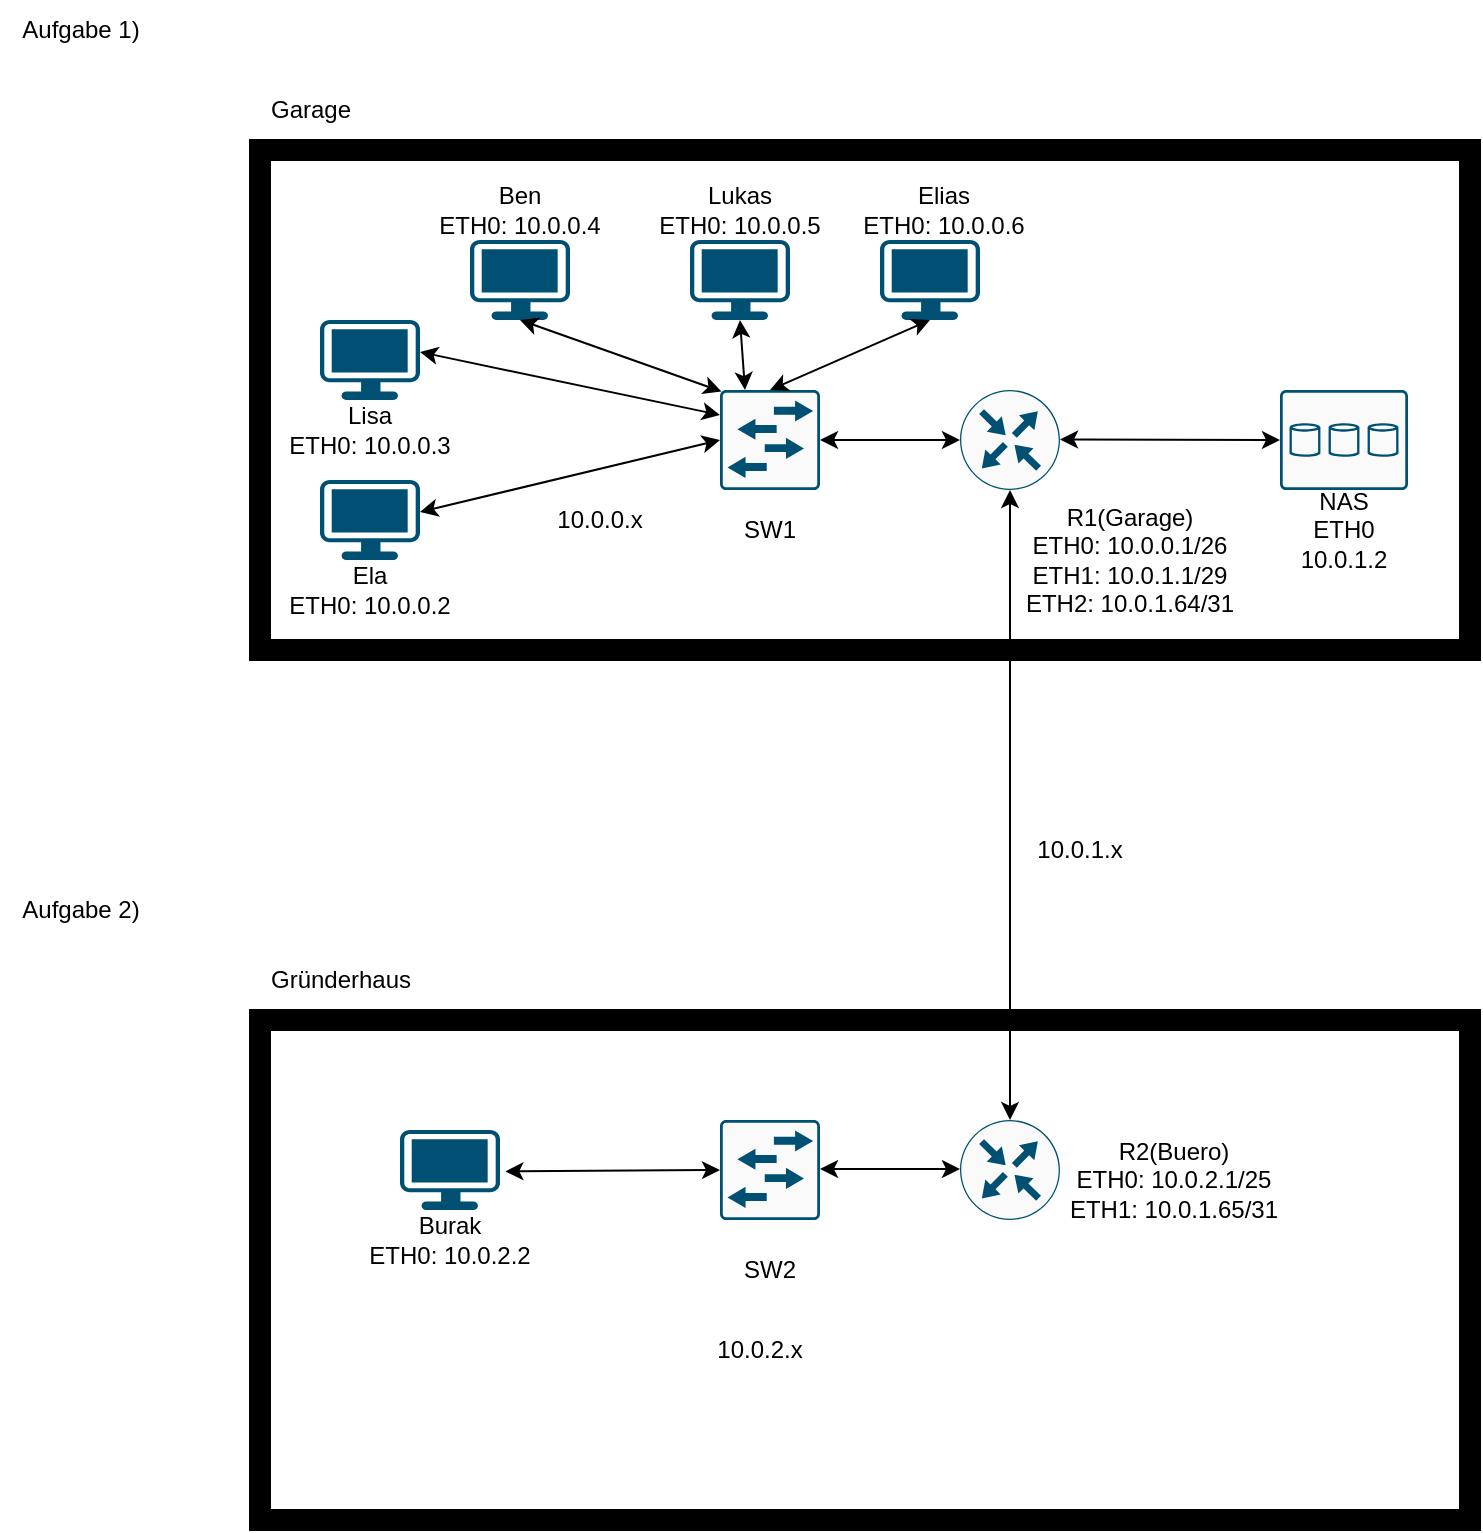 <mxfile version="22.1.7" type="github">
  <diagram name="Page-1" id="mdRRMtuVeTIjFb40L8kL">
    <mxGraphModel dx="1430" dy="801" grid="1" gridSize="10" guides="1" tooltips="1" connect="1" arrows="1" fold="1" page="1" pageScale="1" pageWidth="850" pageHeight="1100" math="0" shadow="0">
      <root>
        <mxCell id="0" />
        <mxCell id="1" parent="0" />
        <mxCell id="7QGsmMVUfDR6YN50u26e-1" value="Aufgabe 1)" style="text;html=1;align=center;verticalAlign=middle;resizable=0;points=[];autosize=1;strokeColor=none;fillColor=none;" vertex="1" parent="1">
          <mxGeometry width="80" height="30" as="geometry" />
        </mxCell>
        <mxCell id="7QGsmMVUfDR6YN50u26e-2" value="Aufgabe 2)" style="text;html=1;align=center;verticalAlign=middle;resizable=0;points=[];autosize=1;strokeColor=none;fillColor=none;" vertex="1" parent="1">
          <mxGeometry y="440" width="80" height="30" as="geometry" />
        </mxCell>
        <mxCell id="7QGsmMVUfDR6YN50u26e-3" value="" style="sketch=0;points=[[0.015,0.015,0],[0.985,0.015,0],[0.985,0.985,0],[0.015,0.985,0],[0.25,0,0],[0.5,0,0],[0.75,0,0],[1,0.25,0],[1,0.5,0],[1,0.75,0],[0.75,1,0],[0.5,1,0],[0.25,1,0],[0,0.75,0],[0,0.5,0],[0,0.25,0]];verticalLabelPosition=bottom;html=1;verticalAlign=top;aspect=fixed;align=center;pointerEvents=1;shape=mxgraph.cisco19.rect;prIcon=l2_switch;fillColor=#FAFAFA;strokeColor=#005073;" vertex="1" parent="1">
          <mxGeometry x="360" y="195" width="50" height="50" as="geometry" />
        </mxCell>
        <mxCell id="7QGsmMVUfDR6YN50u26e-4" value="" style="sketch=0;points=[[0.5,0,0],[1,0.5,0],[0.5,1,0],[0,0.5,0],[0.145,0.145,0],[0.856,0.145,0],[0.855,0.856,0],[0.145,0.855,0]];verticalLabelPosition=bottom;html=1;verticalAlign=top;aspect=fixed;align=center;pointerEvents=1;shape=mxgraph.cisco19.rect;prIcon=router;fillColor=#FAFAFA;strokeColor=#005073;" vertex="1" parent="1">
          <mxGeometry x="480" y="195" width="50" height="50" as="geometry" />
        </mxCell>
        <mxCell id="7QGsmMVUfDR6YN50u26e-5" value="" style="points=[[0.03,0.03,0],[0.5,0,0],[0.97,0.03,0],[1,0.4,0],[0.97,0.745,0],[0.5,1,0],[0.03,0.745,0],[0,0.4,0]];verticalLabelPosition=bottom;sketch=0;html=1;verticalAlign=top;aspect=fixed;align=center;pointerEvents=1;shape=mxgraph.cisco19.workstation;fillColor=#005073;strokeColor=none;" vertex="1" parent="1">
          <mxGeometry x="235" y="120" width="50" height="40" as="geometry" />
        </mxCell>
        <mxCell id="7QGsmMVUfDR6YN50u26e-6" value="" style="points=[[0.03,0.03,0],[0.5,0,0],[0.97,0.03,0],[1,0.4,0],[0.97,0.745,0],[0.5,1,0],[0.03,0.745,0],[0,0.4,0]];verticalLabelPosition=bottom;sketch=0;html=1;verticalAlign=top;aspect=fixed;align=center;pointerEvents=1;shape=mxgraph.cisco19.workstation;fillColor=#005073;strokeColor=none;" vertex="1" parent="1">
          <mxGeometry x="345" y="120" width="50" height="40" as="geometry" />
        </mxCell>
        <mxCell id="7QGsmMVUfDR6YN50u26e-7" value="" style="points=[[0.03,0.03,0],[0.5,0,0],[0.97,0.03,0],[1,0.4,0],[0.97,0.745,0],[0.5,1,0],[0.03,0.745,0],[0,0.4,0]];verticalLabelPosition=bottom;sketch=0;html=1;verticalAlign=top;aspect=fixed;align=center;pointerEvents=1;shape=mxgraph.cisco19.workstation;fillColor=#005073;strokeColor=none;" vertex="1" parent="1">
          <mxGeometry x="440" y="120" width="50" height="40" as="geometry" />
        </mxCell>
        <mxCell id="7QGsmMVUfDR6YN50u26e-8" value="" style="points=[[0.03,0.03,0],[0.5,0,0],[0.97,0.03,0],[1,0.4,0],[0.97,0.745,0],[0.5,1,0],[0.03,0.745,0],[0,0.4,0]];verticalLabelPosition=bottom;sketch=0;html=1;verticalAlign=top;aspect=fixed;align=center;pointerEvents=1;shape=mxgraph.cisco19.workstation;fillColor=#005073;strokeColor=none;" vertex="1" parent="1">
          <mxGeometry x="160" y="160" width="50" height="40" as="geometry" />
        </mxCell>
        <mxCell id="7QGsmMVUfDR6YN50u26e-9" value="" style="points=[[0.03,0.03,0],[0.5,0,0],[0.97,0.03,0],[1,0.4,0],[0.97,0.745,0],[0.5,1,0],[0.03,0.745,0],[0,0.4,0]];verticalLabelPosition=bottom;sketch=0;html=1;verticalAlign=top;aspect=fixed;align=center;pointerEvents=1;shape=mxgraph.cisco19.workstation;fillColor=#005073;strokeColor=none;" vertex="1" parent="1">
          <mxGeometry x="160" y="240" width="50" height="40" as="geometry" />
        </mxCell>
        <mxCell id="7QGsmMVUfDR6YN50u26e-10" value="" style="sketch=0;points=[[0.5,0,0],[1,0.5,0],[0.5,1,0],[0,0.5,0],[0.145,0.145,0],[0.856,0.145,0],[0.855,0.856,0],[0.145,0.855,0]];verticalLabelPosition=bottom;html=1;verticalAlign=top;aspect=fixed;align=center;pointerEvents=1;shape=mxgraph.cisco19.rect;prIcon=router;fillColor=#FAFAFA;strokeColor=#005073;" vertex="1" parent="1">
          <mxGeometry x="480" y="560" width="50" height="50" as="geometry" />
        </mxCell>
        <mxCell id="7QGsmMVUfDR6YN50u26e-11" value="" style="sketch=0;points=[[0.015,0.015,0],[0.985,0.015,0],[0.985,0.985,0],[0.015,0.985,0],[0.25,0,0],[0.5,0,0],[0.75,0,0],[1,0.25,0],[1,0.5,0],[1,0.75,0],[0.75,1,0],[0.5,1,0],[0.25,1,0],[0,0.75,0],[0,0.5,0],[0,0.25,0]];verticalLabelPosition=bottom;html=1;verticalAlign=top;aspect=fixed;align=center;pointerEvents=1;shape=mxgraph.cisco19.rect;prIcon=l2_switch;fillColor=#FAFAFA;strokeColor=#005073;" vertex="1" parent="1">
          <mxGeometry x="360" y="560" width="50" height="50" as="geometry" />
        </mxCell>
        <mxCell id="7QGsmMVUfDR6YN50u26e-12" value="" style="points=[[0.03,0.03,0],[0.5,0,0],[0.97,0.03,0],[1,0.4,0],[0.97,0.745,0],[0.5,1,0],[0.03,0.745,0],[0,0.4,0]];verticalLabelPosition=bottom;sketch=0;html=1;verticalAlign=top;aspect=fixed;align=center;pointerEvents=1;shape=mxgraph.cisco19.workstation;fillColor=#005073;strokeColor=none;" vertex="1" parent="1">
          <mxGeometry x="200" y="565" width="50" height="40" as="geometry" />
        </mxCell>
        <mxCell id="7QGsmMVUfDR6YN50u26e-13" value="" style="sketch=0;points=[[0.015,0.015,0],[0.985,0.015,0],[0.985,0.985,0],[0.015,0.985,0],[0.25,0,0],[0.5,0,0],[0.75,0,0],[1,0.25,0],[1,0.5,0],[1,0.75,0],[0.75,1,0],[0.5,1,0],[0.25,1,0],[0,0.75,0],[0,0.5,0],[0,0.25,0]];verticalLabelPosition=bottom;html=1;verticalAlign=top;aspect=fixed;align=center;pointerEvents=1;shape=mxgraph.cisco19.rect;prIcon=storage;fillColor=#FAFAFA;strokeColor=#005073;" vertex="1" parent="1">
          <mxGeometry x="640" y="195" width="64" height="50" as="geometry" />
        </mxCell>
        <mxCell id="7QGsmMVUfDR6YN50u26e-14" value="" style="endArrow=classic;startArrow=classic;html=1;rounded=0;entryX=0.5;entryY=1;entryDx=0;entryDy=0;entryPerimeter=0;exitX=0.5;exitY=0;exitDx=0;exitDy=0;exitPerimeter=0;" edge="1" parent="1" source="7QGsmMVUfDR6YN50u26e-10" target="7QGsmMVUfDR6YN50u26e-4">
          <mxGeometry width="50" height="50" relative="1" as="geometry">
            <mxPoint x="480" y="620" as="sourcePoint" />
            <mxPoint x="530" y="570" as="targetPoint" />
          </mxGeometry>
        </mxCell>
        <mxCell id="7QGsmMVUfDR6YN50u26e-15" value="" style="endArrow=classic;startArrow=classic;html=1;rounded=0;entryX=1;entryY=0.5;entryDx=0;entryDy=0;entryPerimeter=0;exitX=0;exitY=0.5;exitDx=0;exitDy=0;exitPerimeter=0;" edge="1" parent="1" source="7QGsmMVUfDR6YN50u26e-4" target="7QGsmMVUfDR6YN50u26e-3">
          <mxGeometry width="50" height="50" relative="1" as="geometry">
            <mxPoint x="515" y="570" as="sourcePoint" />
            <mxPoint x="515" y="255" as="targetPoint" />
          </mxGeometry>
        </mxCell>
        <mxCell id="7QGsmMVUfDR6YN50u26e-17" value="" style="endArrow=classic;startArrow=classic;html=1;rounded=0;entryX=1;entryY=0.5;entryDx=0;entryDy=0;entryPerimeter=0;exitX=0;exitY=0.5;exitDx=0;exitDy=0;exitPerimeter=0;" edge="1" parent="1">
          <mxGeometry width="50" height="50" relative="1" as="geometry">
            <mxPoint x="480" y="584.5" as="sourcePoint" />
            <mxPoint x="410" y="584.5" as="targetPoint" />
          </mxGeometry>
        </mxCell>
        <mxCell id="7QGsmMVUfDR6YN50u26e-18" value="" style="endArrow=classic;startArrow=classic;html=1;rounded=0;entryX=1;entryY=0.4;entryDx=0;entryDy=0;entryPerimeter=0;exitX=0;exitY=0.5;exitDx=0;exitDy=0;exitPerimeter=0;" edge="1" parent="1" source="7QGsmMVUfDR6YN50u26e-3" target="7QGsmMVUfDR6YN50u26e-9">
          <mxGeometry width="50" height="50" relative="1" as="geometry">
            <mxPoint x="320" y="219.5" as="sourcePoint" />
            <mxPoint x="250" y="219.5" as="targetPoint" />
          </mxGeometry>
        </mxCell>
        <mxCell id="7QGsmMVUfDR6YN50u26e-19" value="" style="endArrow=classic;startArrow=classic;html=1;rounded=0;entryX=1;entryY=0.4;entryDx=0;entryDy=0;entryPerimeter=0;exitX=0;exitY=0.25;exitDx=0;exitDy=0;exitPerimeter=0;" edge="1" parent="1" source="7QGsmMVUfDR6YN50u26e-3" target="7QGsmMVUfDR6YN50u26e-8">
          <mxGeometry width="50" height="50" relative="1" as="geometry">
            <mxPoint x="370" y="230" as="sourcePoint" />
            <mxPoint x="260" y="229.5" as="targetPoint" />
          </mxGeometry>
        </mxCell>
        <mxCell id="7QGsmMVUfDR6YN50u26e-20" value="" style="endArrow=classic;startArrow=classic;html=1;rounded=0;entryX=0.5;entryY=1;entryDx=0;entryDy=0;entryPerimeter=0;exitX=0.015;exitY=0.015;exitDx=0;exitDy=0;exitPerimeter=0;" edge="1" parent="1" source="7QGsmMVUfDR6YN50u26e-3" target="7QGsmMVUfDR6YN50u26e-5">
          <mxGeometry width="50" height="50" relative="1" as="geometry">
            <mxPoint x="380" y="240" as="sourcePoint" />
            <mxPoint x="270" y="239.5" as="targetPoint" />
          </mxGeometry>
        </mxCell>
        <mxCell id="7QGsmMVUfDR6YN50u26e-21" value="" style="endArrow=classic;startArrow=classic;html=1;rounded=0;entryX=0.5;entryY=1;entryDx=0;entryDy=0;entryPerimeter=0;exitX=0.25;exitY=0;exitDx=0;exitDy=0;exitPerimeter=0;" edge="1" parent="1" source="7QGsmMVUfDR6YN50u26e-3" target="7QGsmMVUfDR6YN50u26e-6">
          <mxGeometry width="50" height="50" relative="1" as="geometry">
            <mxPoint x="390" y="250" as="sourcePoint" />
            <mxPoint x="280" y="249.5" as="targetPoint" />
          </mxGeometry>
        </mxCell>
        <mxCell id="7QGsmMVUfDR6YN50u26e-22" value="" style="endArrow=classic;startArrow=classic;html=1;rounded=0;entryX=0.5;entryY=1;entryDx=0;entryDy=0;entryPerimeter=0;exitX=0.5;exitY=0;exitDx=0;exitDy=0;exitPerimeter=0;" edge="1" parent="1" source="7QGsmMVUfDR6YN50u26e-3" target="7QGsmMVUfDR6YN50u26e-7">
          <mxGeometry width="50" height="50" relative="1" as="geometry">
            <mxPoint x="400" y="260" as="sourcePoint" />
            <mxPoint x="290" y="259.5" as="targetPoint" />
          </mxGeometry>
        </mxCell>
        <mxCell id="7QGsmMVUfDR6YN50u26e-23" value="" style="endArrow=classic;startArrow=classic;html=1;rounded=0;entryX=1;entryY=0.5;entryDx=0;entryDy=0;entryPerimeter=0;exitX=0;exitY=0.5;exitDx=0;exitDy=0;exitPerimeter=0;" edge="1" parent="1" source="7QGsmMVUfDR6YN50u26e-13">
          <mxGeometry width="50" height="50" relative="1" as="geometry">
            <mxPoint x="600" y="219.71" as="sourcePoint" />
            <mxPoint x="530" y="219.71" as="targetPoint" />
          </mxGeometry>
        </mxCell>
        <mxCell id="7QGsmMVUfDR6YN50u26e-28" value="" style="endArrow=classic;startArrow=classic;html=1;rounded=0;entryX=1.054;entryY=0.518;entryDx=0;entryDy=0;entryPerimeter=0;exitX=0;exitY=0.5;exitDx=0;exitDy=0;exitPerimeter=0;" edge="1" parent="1" source="7QGsmMVUfDR6YN50u26e-11" target="7QGsmMVUfDR6YN50u26e-12">
          <mxGeometry width="50" height="50" relative="1" as="geometry">
            <mxPoint x="320" y="580" as="sourcePoint" />
            <mxPoint x="250" y="580" as="targetPoint" />
          </mxGeometry>
        </mxCell>
        <mxCell id="7QGsmMVUfDR6YN50u26e-29" value="NAS&lt;br&gt;ETH0&lt;br&gt;10.0.1.2" style="text;strokeColor=none;align=center;fillColor=none;html=1;verticalAlign=middle;whiteSpace=wrap;rounded=0;" vertex="1" parent="1">
          <mxGeometry x="642" y="250" width="60" height="30" as="geometry" />
        </mxCell>
        <mxCell id="7QGsmMVUfDR6YN50u26e-30" value="SW1" style="text;strokeColor=none;align=center;fillColor=none;html=1;verticalAlign=middle;whiteSpace=wrap;rounded=0;" vertex="1" parent="1">
          <mxGeometry x="355" y="250" width="60" height="30" as="geometry" />
        </mxCell>
        <mxCell id="7QGsmMVUfDR6YN50u26e-31" value="SW2" style="text;strokeColor=none;align=center;fillColor=none;html=1;verticalAlign=middle;whiteSpace=wrap;rounded=0;" vertex="1" parent="1">
          <mxGeometry x="355" y="620" width="60" height="30" as="geometry" />
        </mxCell>
        <mxCell id="7QGsmMVUfDR6YN50u26e-32" value="R1(Garage)&lt;br&gt;ETH0: 10.0.0.1/26&lt;br&gt;ETH1: 10.0.1.1/29&lt;br&gt;ETH2: 10.0.1.64/31" style="text;strokeColor=none;align=center;fillColor=none;html=1;verticalAlign=middle;whiteSpace=wrap;rounded=0;" vertex="1" parent="1">
          <mxGeometry x="510" y="250" width="110" height="60" as="geometry" />
        </mxCell>
        <mxCell id="7QGsmMVUfDR6YN50u26e-33" value="R2(Buero)&lt;br&gt;ETH0: 10.0.2.1/25&lt;br&gt;ETH1: 10.0.1.65/31" style="text;strokeColor=none;align=center;fillColor=none;html=1;verticalAlign=middle;whiteSpace=wrap;rounded=0;" vertex="1" parent="1">
          <mxGeometry x="532" y="560" width="110" height="60" as="geometry" />
        </mxCell>
        <mxCell id="7QGsmMVUfDR6YN50u26e-34" value="Ela&lt;br&gt;ETH0: 10.0.0.2" style="text;strokeColor=none;align=center;fillColor=none;html=1;verticalAlign=middle;whiteSpace=wrap;rounded=0;" vertex="1" parent="1">
          <mxGeometry x="125" y="280" width="120" height="30" as="geometry" />
        </mxCell>
        <mxCell id="7QGsmMVUfDR6YN50u26e-35" value="Lisa&lt;br&gt;ETH0: 10.0.0.3" style="text;strokeColor=none;align=center;fillColor=none;html=1;verticalAlign=middle;whiteSpace=wrap;rounded=0;" vertex="1" parent="1">
          <mxGeometry x="125" y="200" width="120" height="30" as="geometry" />
        </mxCell>
        <mxCell id="7QGsmMVUfDR6YN50u26e-37" value="Ben&lt;br&gt;ETH0: 10.0.0.4" style="text;strokeColor=none;align=center;fillColor=none;html=1;verticalAlign=middle;whiteSpace=wrap;rounded=0;" vertex="1" parent="1">
          <mxGeometry x="200" y="90" width="120" height="30" as="geometry" />
        </mxCell>
        <mxCell id="7QGsmMVUfDR6YN50u26e-38" value="Lukas&lt;br&gt;ETH0: 10.0.0.5" style="text;strokeColor=none;align=center;fillColor=none;html=1;verticalAlign=middle;whiteSpace=wrap;rounded=0;" vertex="1" parent="1">
          <mxGeometry x="310" y="90" width="120" height="30" as="geometry" />
        </mxCell>
        <mxCell id="7QGsmMVUfDR6YN50u26e-39" value="Elias&lt;br&gt;ETH0: 10.0.0.6" style="text;strokeColor=none;align=center;fillColor=none;html=1;verticalAlign=middle;whiteSpace=wrap;rounded=0;" vertex="1" parent="1">
          <mxGeometry x="412" y="90" width="120" height="30" as="geometry" />
        </mxCell>
        <mxCell id="7QGsmMVUfDR6YN50u26e-40" value="Burak&lt;br&gt;ETH0: 10.0.2.2" style="text;strokeColor=none;align=center;fillColor=none;html=1;verticalAlign=middle;whiteSpace=wrap;rounded=0;" vertex="1" parent="1">
          <mxGeometry x="165" y="605" width="120" height="30" as="geometry" />
        </mxCell>
        <mxCell id="7QGsmMVUfDR6YN50u26e-41" value="" style="verticalLabelPosition=bottom;html=1;verticalAlign=top;align=center;shape=mxgraph.floorplan.room;fillColor=strokeColor;" vertex="1" parent="1">
          <mxGeometry x="125" y="70" width="615" height="260" as="geometry" />
        </mxCell>
        <mxCell id="7QGsmMVUfDR6YN50u26e-42" value="" style="verticalLabelPosition=bottom;html=1;verticalAlign=top;align=center;shape=mxgraph.floorplan.room;fillColor=strokeColor;" vertex="1" parent="1">
          <mxGeometry x="125" y="505" width="615" height="260" as="geometry" />
        </mxCell>
        <mxCell id="7QGsmMVUfDR6YN50u26e-43" value="Garage" style="text;html=1;align=center;verticalAlign=middle;resizable=0;points=[];autosize=1;strokeColor=none;fillColor=none;" vertex="1" parent="1">
          <mxGeometry x="125" y="40" width="60" height="30" as="geometry" />
        </mxCell>
        <mxCell id="7QGsmMVUfDR6YN50u26e-44" value="Gründerhaus" style="text;html=1;align=center;verticalAlign=middle;resizable=0;points=[];autosize=1;strokeColor=none;fillColor=none;" vertex="1" parent="1">
          <mxGeometry x="125" y="475" width="90" height="30" as="geometry" />
        </mxCell>
        <mxCell id="7QGsmMVUfDR6YN50u26e-45" value="10.0.1.x" style="text;strokeColor=none;align=center;fillColor=none;html=1;verticalAlign=middle;whiteSpace=wrap;rounded=0;" vertex="1" parent="1">
          <mxGeometry x="510" y="410" width="60" height="30" as="geometry" />
        </mxCell>
        <mxCell id="7QGsmMVUfDR6YN50u26e-46" value="10.0.0.x" style="text;strokeColor=none;align=center;fillColor=none;html=1;verticalAlign=middle;whiteSpace=wrap;rounded=0;" vertex="1" parent="1">
          <mxGeometry x="270" y="245" width="60" height="30" as="geometry" />
        </mxCell>
        <mxCell id="7QGsmMVUfDR6YN50u26e-47" value="10.0.2.x" style="text;strokeColor=none;align=center;fillColor=none;html=1;verticalAlign=middle;whiteSpace=wrap;rounded=0;" vertex="1" parent="1">
          <mxGeometry x="350" y="660" width="60" height="30" as="geometry" />
        </mxCell>
      </root>
    </mxGraphModel>
  </diagram>
</mxfile>
